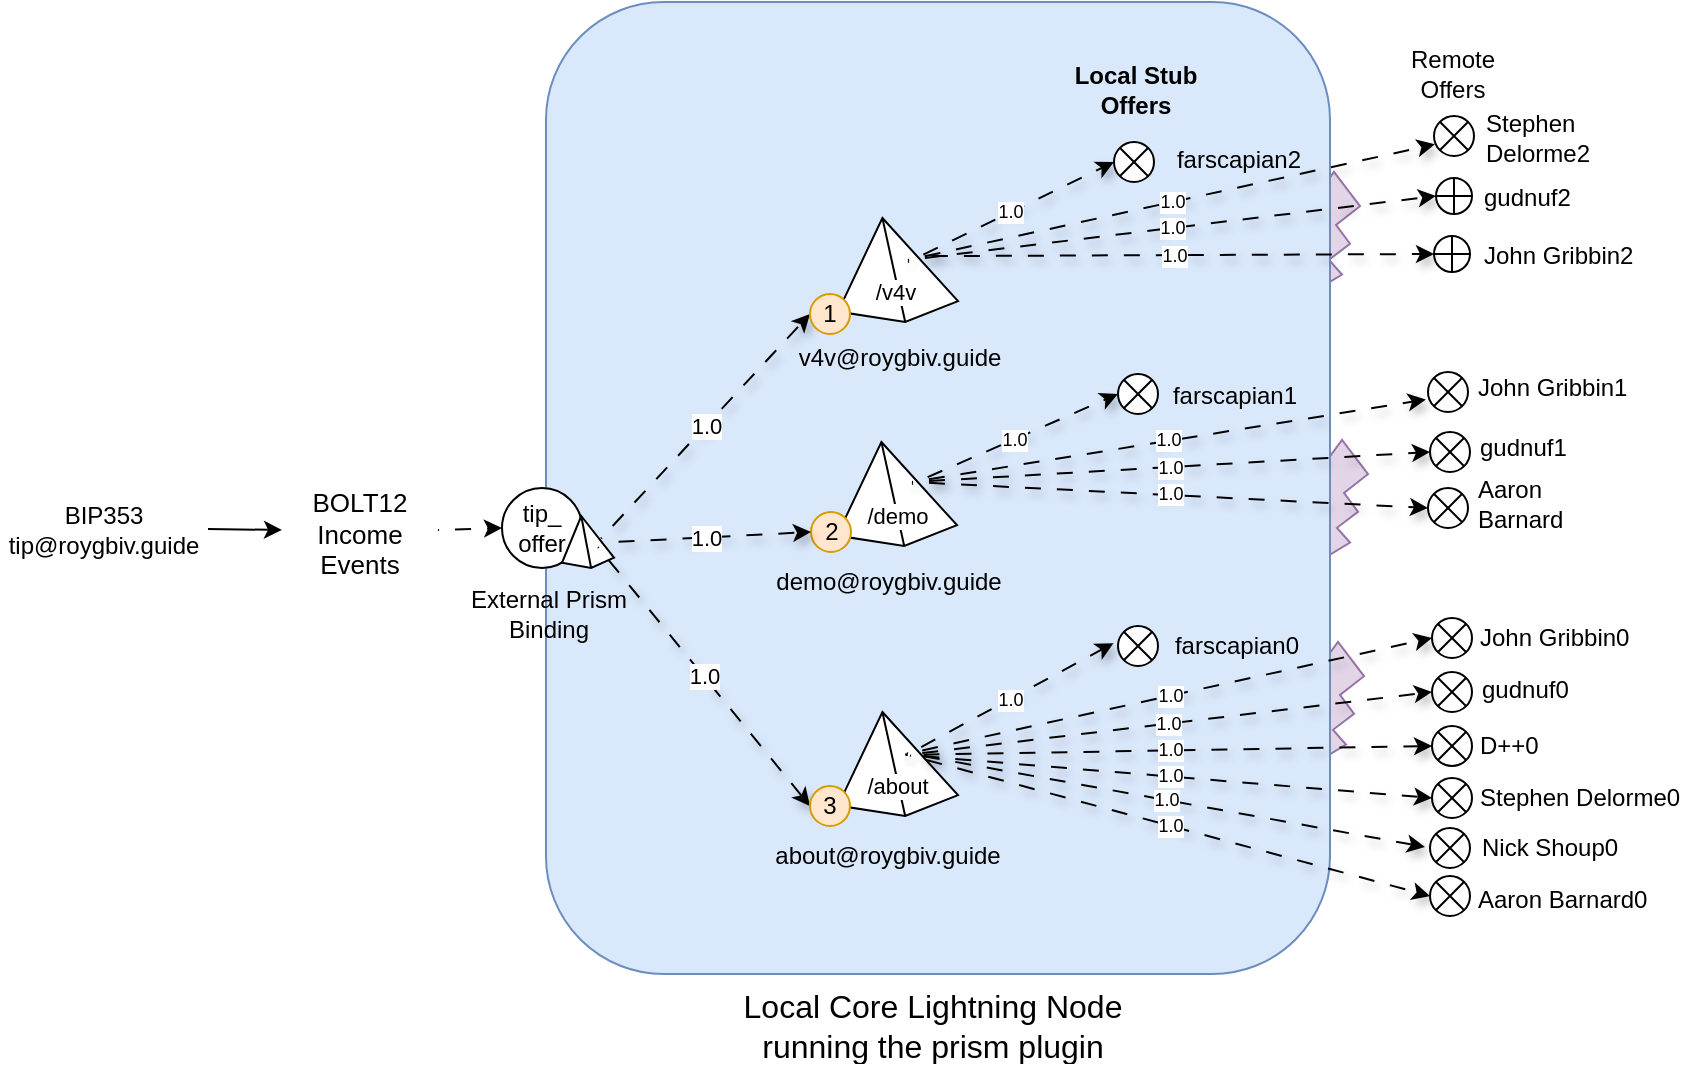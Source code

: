 <mxfile version="24.8.3" pages="3">
  <diagram name="v4v_split" id="5v8HJ1yWOcfsFn8PfRNU">
    <mxGraphModel dx="1219" dy="407" grid="0" gridSize="10" guides="0" tooltips="1" connect="1" arrows="1" fold="1" page="0" pageScale="1" pageWidth="850" pageHeight="1100" math="0" shadow="0">
      <root>
        <mxCell id="0" />
        <mxCell id="1" parent="0" />
        <mxCell id="z_-p57ebJY1skzvCn1GH-135" value="" style="verticalLabelPosition=bottom;verticalAlign=top;html=1;shape=mxgraph.basic.flash;fontFamily=Helvetica;fontSize=11;labelBackgroundColor=default;fillColor=#e1d5e7;strokeColor=#9673a6;" parent="1" vertex="1">
          <mxGeometry x="517" y="337" width="30" height="64" as="geometry" />
        </mxCell>
        <mxCell id="z_-p57ebJY1skzvCn1GH-134" value="" style="verticalLabelPosition=bottom;verticalAlign=top;html=1;shape=mxgraph.basic.flash;fontFamily=Helvetica;fontSize=11;labelBackgroundColor=default;fillColor=#e1d5e7;strokeColor=#9673a6;" parent="1" vertex="1">
          <mxGeometry x="519" y="236" width="30" height="64" as="geometry" />
        </mxCell>
        <mxCell id="z_-p57ebJY1skzvCn1GH-101" value="" style="verticalLabelPosition=bottom;verticalAlign=top;html=1;shape=mxgraph.basic.flash;fontFamily=Helvetica;fontSize=11;labelBackgroundColor=default;fillColor=#e1d5e7;strokeColor=#9673a6;" parent="1" vertex="1">
          <mxGeometry x="515" y="102" width="30" height="64" as="geometry" />
        </mxCell>
        <mxCell id="z_-p57ebJY1skzvCn1GH-82" value="" style="rounded=1;whiteSpace=wrap;html=1;fillColor=#dae8fc;strokeColor=#6c8ebf;" parent="1" vertex="1">
          <mxGeometry x="138" y="17" width="392" height="486" as="geometry" />
        </mxCell>
        <mxCell id="z_-p57ebJY1skzvCn1GH-83" value="tip_&lt;br&gt;offer" style="ellipse;whiteSpace=wrap;html=1;aspect=fixed;direction=south;" parent="1" vertex="1">
          <mxGeometry x="116" y="260" width="40" height="40" as="geometry" />
        </mxCell>
        <mxCell id="z_-p57ebJY1skzvCn1GH-84" value="BOLT12 Income Events" style="text;html=1;whiteSpace=wrap;overflow=hidden;rounded=0;fontSize=13;align=center;labelBorderColor=none;" parent="1" vertex="1">
          <mxGeometry x="6" y="253" width="78" height="56" as="geometry" />
        </mxCell>
        <mxCell id="z_-p57ebJY1skzvCn1GH-85" value="" style="endArrow=classic;html=1;rounded=0;exitX=1;exitY=0.5;exitDx=0;exitDy=0;entryX=0.5;entryY=1;entryDx=0;entryDy=0;flowAnimation=1;" parent="1" source="z_-p57ebJY1skzvCn1GH-84" target="z_-p57ebJY1skzvCn1GH-83" edge="1">
          <mxGeometry width="50" height="50" relative="1" as="geometry">
            <mxPoint x="20" y="326" as="sourcePoint" />
            <mxPoint x="136" y="116" as="targetPoint" />
          </mxGeometry>
        </mxCell>
        <mxCell id="z_-p57ebJY1skzvCn1GH-86" value="" style="verticalLabelPosition=bottom;verticalAlign=top;html=1;shape=mxgraph.basic.pyramid;dx1=0.37;dx2=0.56;dy1=0.9;dy2=0.8;" parent="1" vertex="1">
          <mxGeometry x="146" y="274" width="26" height="26" as="geometry" />
        </mxCell>
        <mxCell id="z_-p57ebJY1skzvCn1GH-87" value="Local Stub Offers" style="text;html=1;align=center;verticalAlign=middle;whiteSpace=wrap;rounded=0;fontStyle=1" parent="1" vertex="1">
          <mxGeometry x="389" y="46" width="88" height="30" as="geometry" />
        </mxCell>
        <mxCell id="z_-p57ebJY1skzvCn1GH-88" value="Remote Offers" style="text;html=1;align=center;verticalAlign=middle;whiteSpace=wrap;rounded=0;" parent="1" vertex="1">
          <mxGeometry x="557" y="38" width="69" height="30" as="geometry" />
        </mxCell>
        <mxCell id="z_-p57ebJY1skzvCn1GH-89" value="1.0" style="endArrow=classic;html=1;rounded=0;shadow=1;flowAnimation=1;entryX=0.5;entryY=1;entryDx=0;entryDy=0;exitX=0.751;exitY=0.432;exitDx=0;exitDy=0;exitPerimeter=0;" parent="1" source="z_-p57ebJY1skzvCn1GH-86" target="z_-p57ebJY1skzvCn1GH-111" edge="1">
          <mxGeometry width="50" height="50" relative="1" as="geometry">
            <mxPoint x="199" y="248.515" as="sourcePoint" />
            <mxPoint x="323.7" y="214.78" as="targetPoint" />
          </mxGeometry>
        </mxCell>
        <mxCell id="z_-p57ebJY1skzvCn1GH-90" value="" style="shape=orEllipse;perimeter=ellipsePerimeter;whiteSpace=wrap;html=1;backgroundOutline=1;" parent="1" vertex="1">
          <mxGeometry x="582" y="134" width="18" height="18" as="geometry" />
        </mxCell>
        <mxCell id="z_-p57ebJY1skzvCn1GH-91" value="External Prism Binding" style="text;html=1;align=center;verticalAlign=middle;whiteSpace=wrap;rounded=0;" parent="1" vertex="1">
          <mxGeometry x="97" y="307" width="85" height="31" as="geometry" />
        </mxCell>
        <mxCell id="z_-p57ebJY1skzvCn1GH-92" value="&lt;font style=&quot;font-size: 9px;&quot;&gt;1.0&lt;/font&gt;" style="endArrow=classic;html=1;rounded=0;shadow=1;flowAnimation=1;entryX=0;entryY=0.5;entryDx=0;entryDy=0;exitX=0.64;exitY=0.367;exitDx=0;exitDy=0;exitPerimeter=0;fontSize=9;" parent="1" source="z_-p57ebJY1skzvCn1GH-110" target="z_-p57ebJY1skzvCn1GH-90" edge="1">
          <mxGeometry width="50" height="50" relative="1" as="geometry">
            <mxPoint x="170" y="161" as="sourcePoint" />
            <mxPoint x="270" y="102" as="targetPoint" />
          </mxGeometry>
        </mxCell>
        <mxCell id="z_-p57ebJY1skzvCn1GH-93" value="" style="shape=sumEllipse;perimeter=ellipsePerimeter;whiteSpace=wrap;html=1;backgroundOutline=1;fontFamily=Helvetica;fontSize=11;fontColor=default;labelBackgroundColor=default;" parent="1" vertex="1">
          <mxGeometry x="582" y="74" width="20" height="20" as="geometry" />
        </mxCell>
        <mxCell id="z_-p57ebJY1skzvCn1GH-96" value="" style="shape=sumEllipse;perimeter=ellipsePerimeter;whiteSpace=wrap;html=1;backgroundOutline=1;fontFamily=Helvetica;fontSize=11;fontColor=default;labelBackgroundColor=default;" parent="1" vertex="1">
          <mxGeometry x="580" y="232" width="20" height="20" as="geometry" />
        </mxCell>
        <mxCell id="z_-p57ebJY1skzvCn1GH-97" value="" style="shape=sumEllipse;perimeter=ellipsePerimeter;whiteSpace=wrap;html=1;backgroundOutline=1;fontFamily=Helvetica;fontSize=11;fontColor=default;labelBackgroundColor=default;" parent="1" vertex="1">
          <mxGeometry x="581" y="405" width="20" height="20" as="geometry" />
        </mxCell>
        <mxCell id="z_-p57ebJY1skzvCn1GH-98" value="" style="shape=sumEllipse;perimeter=ellipsePerimeter;whiteSpace=wrap;html=1;backgroundOutline=1;fontFamily=Helvetica;fontSize=11;fontColor=default;labelBackgroundColor=default;" parent="1" vertex="1">
          <mxGeometry x="581" y="325" width="20" height="20" as="geometry" />
        </mxCell>
        <mxCell id="z_-p57ebJY1skzvCn1GH-99" value="" style="shape=sumEllipse;perimeter=ellipsePerimeter;whiteSpace=wrap;html=1;backgroundOutline=1;fontFamily=Helvetica;fontSize=11;fontColor=default;labelBackgroundColor=default;" parent="1" vertex="1">
          <mxGeometry x="581" y="352" width="20" height="20" as="geometry" />
        </mxCell>
        <mxCell id="z_-p57ebJY1skzvCn1GH-100" value="" style="shape=sumEllipse;perimeter=ellipsePerimeter;whiteSpace=wrap;html=1;backgroundOutline=1;fontFamily=Helvetica;fontSize=11;fontColor=default;labelBackgroundColor=default;" parent="1" vertex="1">
          <mxGeometry x="581" y="379" width="20" height="20" as="geometry" />
        </mxCell>
        <mxCell id="z_-p57ebJY1skzvCn1GH-102" value="&lt;span style=&quot;color: rgb(0, 0, 0); font-family: Helvetica; font-size: 16px; font-style: normal; font-variant-ligatures: normal; font-variant-caps: normal; font-weight: 400; letter-spacing: normal; orphans: 2; text-align: center; text-indent: 0px; text-transform: none; widows: 2; word-spacing: 0px; -webkit-text-stroke-width: 0px; white-space: normal; background-color: rgb(255, 255, 255); text-decoration-thickness: initial; text-decoration-style: initial; text-decoration-color: initial; float: none; display: inline !important;&quot;&gt;Local Core Lightning Node&lt;/span&gt;&lt;div&gt;running the prism plugin&lt;/div&gt;" style="text;html=1;align=center;verticalAlign=middle;whiteSpace=wrap;rounded=0;fontFamily=Helvetica;fontSize=16;fontColor=default;labelBackgroundColor=default;" parent="1" vertex="1">
          <mxGeometry x="231" y="511" width="201" height="35" as="geometry" />
        </mxCell>
        <mxCell id="z_-p57ebJY1skzvCn1GH-105" value="/" style="group" parent="1" vertex="1" connectable="0">
          <mxGeometry x="270.5" y="237" width="73" height="55" as="geometry" />
        </mxCell>
        <mxCell id="z_-p57ebJY1skzvCn1GH-106" value="" style="verticalLabelPosition=bottom;verticalAlign=top;html=1;shape=mxgraph.basic.pyramid;dx1=0.37;dx2=0.56;dy1=0.9;dy2=0.8;" parent="z_-p57ebJY1skzvCn1GH-105" vertex="1">
          <mxGeometry x="13" width="60" height="52" as="geometry" />
        </mxCell>
        <mxCell id="z_-p57ebJY1skzvCn1GH-107" value="/demo" style="text;html=1;align=center;verticalAlign=middle;whiteSpace=wrap;rounded=0;fontFamily=Helvetica;fontSize=11;fontColor=default;labelBackgroundColor=default;" parent="z_-p57ebJY1skzvCn1GH-105" vertex="1">
          <mxGeometry x="13" y="22" width="60" height="30" as="geometry" />
        </mxCell>
        <mxCell id="z_-p57ebJY1skzvCn1GH-108" value="2" style="ellipse;whiteSpace=wrap;html=1;aspect=fixed;direction=south;fillColor=#ffe6cc;strokeColor=#d79b00;" parent="z_-p57ebJY1skzvCn1GH-105" vertex="1">
          <mxGeometry y="35" width="20" height="20" as="geometry" />
        </mxCell>
        <mxCell id="z_-p57ebJY1skzvCn1GH-109" value="Prism_A" style="text;html=1;align=center;verticalAlign=middle;whiteSpace=wrap;rounded=0;fontFamily=Helvetica;fontSize=11;fontColor=default;labelBackgroundColor=default;" parent="1" vertex="1">
          <mxGeometry x="284" y="147" width="60" height="30" as="geometry" />
        </mxCell>
        <mxCell id="z_-p57ebJY1skzvCn1GH-110" value="" style="verticalLabelPosition=bottom;verticalAlign=top;html=1;shape=mxgraph.basic.pyramid;dx1=0.37;dx2=0.56;dy1=0.9;dy2=0.8;" parent="1" vertex="1">
          <mxGeometry x="284" y="125" width="60" height="52" as="geometry" />
        </mxCell>
        <mxCell id="z_-p57ebJY1skzvCn1GH-111" value="1" style="ellipse;whiteSpace=wrap;html=1;aspect=fixed;direction=south;fillColor=#ffe6cc;strokeColor=#d79b00;" parent="1" vertex="1">
          <mxGeometry x="270" y="163" width="20" height="20" as="geometry" />
        </mxCell>
        <mxCell id="z_-p57ebJY1skzvCn1GH-112" value="/v4v" style="text;html=1;align=center;verticalAlign=middle;whiteSpace=wrap;rounded=0;fontFamily=Helvetica;fontSize=11;fontColor=default;labelBackgroundColor=default;" parent="1" vertex="1">
          <mxGeometry x="283" y="148" width="60" height="28" as="geometry" />
        </mxCell>
        <mxCell id="z_-p57ebJY1skzvCn1GH-113" value="1.0" style="endArrow=classic;html=1;rounded=0;shadow=1;flowAnimation=1;entryX=0.5;entryY=1;entryDx=0;entryDy=0;exitX=0.76;exitY=0.514;exitDx=0;exitDy=0;exitPerimeter=0;" parent="1" source="z_-p57ebJY1skzvCn1GH-86" target="z_-p57ebJY1skzvCn1GH-108" edge="1">
          <mxGeometry width="50" height="50" relative="1" as="geometry">
            <mxPoint x="199" y="263.125" as="sourcePoint" />
            <mxPoint x="392" y="222" as="targetPoint" />
          </mxGeometry>
        </mxCell>
        <mxCell id="z_-p57ebJY1skzvCn1GH-114" value="1.0" style="endArrow=classic;html=1;rounded=0;shadow=1;flowAnimation=1;entryX=0.5;entryY=1;entryDx=0;entryDy=0;exitX=0.693;exitY=0.599;exitDx=0;exitDy=0;exitPerimeter=0;" parent="1" source="z_-p57ebJY1skzvCn1GH-86" target="z_-p57ebJY1skzvCn1GH-147" edge="1">
          <mxGeometry width="50" height="50" relative="1" as="geometry">
            <mxPoint x="166.124" y="317.936" as="sourcePoint" />
            <mxPoint x="402" y="298" as="targetPoint" />
          </mxGeometry>
        </mxCell>
        <mxCell id="z_-p57ebJY1skzvCn1GH-116" value="about@roygbiv.guide" style="text;html=1;align=center;verticalAlign=middle;whiteSpace=wrap;rounded=0;fontSize=12;" parent="1" vertex="1">
          <mxGeometry x="245" y="428" width="128" height="31" as="geometry" />
        </mxCell>
        <mxCell id="z_-p57ebJY1skzvCn1GH-133" value="BIP353 tip@roygbiv.guide" style="text;html=1;align=center;verticalAlign=middle;whiteSpace=wrap;rounded=0;" parent="1" vertex="1">
          <mxGeometry x="-135" y="265" width="104" height="31" as="geometry" />
        </mxCell>
        <mxCell id="z_-p57ebJY1skzvCn1GH-143" value="" style="endArrow=classic;html=1;rounded=0;exitX=1;exitY=0.5;exitDx=0;exitDy=0;entryX=0;entryY=0.5;entryDx=0;entryDy=0;flowAnimation=0;" parent="1" source="z_-p57ebJY1skzvCn1GH-133" target="z_-p57ebJY1skzvCn1GH-84" edge="1">
          <mxGeometry width="50" height="50" relative="1" as="geometry">
            <mxPoint x="94" y="291" as="sourcePoint" />
            <mxPoint x="185" y="290" as="targetPoint" />
          </mxGeometry>
        </mxCell>
        <mxCell id="z_-p57ebJY1skzvCn1GH-145" value="" style="verticalLabelPosition=bottom;verticalAlign=top;html=1;shape=mxgraph.basic.pyramid;dx1=0.37;dx2=0.56;dy1=0.9;dy2=0.8;points=[[0,0,0,0,46.8],[0,0,0,11.1,23.4],[0,0,0,16.8,49.4],[0,0,0,22.2,0],[0,0,0,33.6,52],[0,0,0,41.1,20.8],[0,0,0,46.8,46.8],[0,0,0,60,41.6],[0.57,0.4,0,0,0]];" parent="1" vertex="1">
          <mxGeometry x="284" y="372" width="60" height="52" as="geometry" />
        </mxCell>
        <mxCell id="z_-p57ebJY1skzvCn1GH-146" value="/about" style="text;html=1;align=center;verticalAlign=middle;whiteSpace=wrap;rounded=0;fontFamily=Helvetica;fontSize=11;fontColor=default;labelBackgroundColor=default;" parent="1" vertex="1">
          <mxGeometry x="284" y="394" width="60" height="30" as="geometry" />
        </mxCell>
        <mxCell id="z_-p57ebJY1skzvCn1GH-147" value="3" style="ellipse;whiteSpace=wrap;html=1;aspect=fixed;direction=south;fillColor=#ffe6cc;strokeColor=#d79b00;" parent="1" vertex="1">
          <mxGeometry x="270" y="409" width="20" height="20" as="geometry" />
        </mxCell>
        <mxCell id="z_-p57ebJY1skzvCn1GH-148" value="1.0" style="endArrow=classic;html=1;rounded=0;shadow=1;flowAnimation=1;entryX=-0.111;entryY=0.429;entryDx=0;entryDy=0;exitX=0.568;exitY=-0.014;exitDx=0;exitDy=0;exitPerimeter=0;entryPerimeter=0;fontSize=9;" parent="1" source="z_-p57ebJY1skzvCn1GH-146" target="WWSG65_jaiFAissUuuyy-13" edge="1">
          <mxGeometry width="50" height="50" relative="1" as="geometry">
            <mxPoint x="332" y="163" as="sourcePoint" />
            <mxPoint x="538" y="187" as="targetPoint" />
          </mxGeometry>
        </mxCell>
        <mxCell id="z_-p57ebJY1skzvCn1GH-149" value="1.0" style="endArrow=classic;html=1;rounded=0;shadow=1;flowAnimation=1;exitX=0.563;exitY=-0.032;exitDx=0;exitDy=0;exitPerimeter=0;fontSize=9;entryX=0;entryY=0.5;entryDx=0;entryDy=0;" parent="1" source="z_-p57ebJY1skzvCn1GH-146" target="z_-p57ebJY1skzvCn1GH-98" edge="1">
          <mxGeometry width="50" height="50" relative="1" as="geometry">
            <mxPoint x="328" y="375" as="sourcePoint" />
            <mxPoint x="386" y="339" as="targetPoint" />
          </mxGeometry>
        </mxCell>
        <mxCell id="z_-p57ebJY1skzvCn1GH-150" value="1.0" style="endArrow=classic;html=1;rounded=0;shadow=1;flowAnimation=1;fontSize=9;entryX=0;entryY=0.5;entryDx=0;entryDy=0;exitX=0.561;exitY=-0.015;exitDx=0;exitDy=0;exitPerimeter=0;" parent="1" source="z_-p57ebJY1skzvCn1GH-146" target="z_-p57ebJY1skzvCn1GH-99" edge="1">
          <mxGeometry width="50" height="50" relative="1" as="geometry">
            <mxPoint x="318" y="364" as="sourcePoint" />
            <mxPoint x="405" y="340" as="targetPoint" />
          </mxGeometry>
        </mxCell>
        <mxCell id="z_-p57ebJY1skzvCn1GH-151" value="1.0" style="endArrow=classic;html=1;rounded=0;shadow=1;flowAnimation=1;fontSize=9;entryX=0;entryY=0.5;entryDx=0;entryDy=0;exitX=0.57;exitY=-0.018;exitDx=0;exitDy=0;exitPerimeter=0;" parent="1" source="z_-p57ebJY1skzvCn1GH-146" target="z_-p57ebJY1skzvCn1GH-100" edge="1">
          <mxGeometry width="50" height="50" relative="1" as="geometry">
            <mxPoint x="328" y="374" as="sourcePoint" />
            <mxPoint x="405" y="351" as="targetPoint" />
          </mxGeometry>
        </mxCell>
        <mxCell id="z_-p57ebJY1skzvCn1GH-152" value="1.0" style="endArrow=classic;html=1;rounded=0;shadow=1;flowAnimation=1;fontSize=9;entryX=0;entryY=0.5;entryDx=0;entryDy=0;exitX=0.57;exitY=-0.018;exitDx=0;exitDy=0;exitPerimeter=0;" parent="1" source="z_-p57ebJY1skzvCn1GH-146" target="z_-p57ebJY1skzvCn1GH-97" edge="1">
          <mxGeometry width="50" height="50" relative="1" as="geometry">
            <mxPoint x="338" y="384" as="sourcePoint" />
            <mxPoint x="415" y="361" as="targetPoint" />
          </mxGeometry>
        </mxCell>
        <mxCell id="z_-p57ebJY1skzvCn1GH-153" value="1.0" style="endArrow=classic;html=1;rounded=0;shadow=1;flowAnimation=1;fontSize=9;entryX=-0.125;entryY=0.473;entryDx=0;entryDy=0;entryPerimeter=0;exitX=0.575;exitY=-0.048;exitDx=0;exitDy=0;exitPerimeter=0;" parent="1" source="z_-p57ebJY1skzvCn1GH-146" target="WWSG65_jaiFAissUuuyy-24" edge="1">
          <mxGeometry width="50" height="50" relative="1" as="geometry">
            <mxPoint x="348" y="394" as="sourcePoint" />
            <mxPoint x="425" y="371" as="targetPoint" />
          </mxGeometry>
        </mxCell>
        <mxCell id="z_-p57ebJY1skzvCn1GH-154" value="1.0" style="endArrow=classic;html=1;rounded=0;shadow=1;flowAnimation=1;fontSize=9;entryX=0;entryY=0.5;entryDx=0;entryDy=0;exitX=0.6;exitY=-0.008;exitDx=0;exitDy=0;exitPerimeter=0;horizontal=1;" parent="1" source="z_-p57ebJY1skzvCn1GH-146" target="WWSG65_jaiFAissUuuyy-25" edge="1">
          <mxGeometry width="50" height="50" relative="1" as="geometry">
            <mxPoint x="329" y="374" as="sourcePoint" />
            <mxPoint x="405" y="384" as="targetPoint" />
          </mxGeometry>
        </mxCell>
        <mxCell id="z_-p57ebJY1skzvCn1GH-155" value="1.0" style="endArrow=classic;html=1;rounded=0;shadow=1;flowAnimation=1;entryX=0;entryY=0.5;entryDx=0;entryDy=0;exitX=0.568;exitY=-0.014;exitDx=0;exitDy=0;exitPerimeter=0;fontSize=9;" parent="1" target="WWSG65_jaiFAissUuuyy-11" edge="1">
          <mxGeometry width="50" height="50" relative="1" as="geometry">
            <mxPoint x="321" y="258" as="sourcePoint" />
            <mxPoint x="439" y="215" as="targetPoint" />
          </mxGeometry>
        </mxCell>
        <mxCell id="z_-p57ebJY1skzvCn1GH-156" value="1.0" style="endArrow=classic;html=1;rounded=0;shadow=1;flowAnimation=1;exitX=0.563;exitY=-0.032;exitDx=0;exitDy=0;exitPerimeter=0;fontSize=9;entryX=-0.055;entryY=0.688;entryDx=0;entryDy=0;entryPerimeter=0;" parent="1" target="WWSG65_jaiFAissUuuyy-19" edge="1">
          <mxGeometry width="50" height="50" relative="1" as="geometry">
            <mxPoint x="321" y="257" as="sourcePoint" />
            <mxPoint x="435" y="229.24" as="targetPoint" />
          </mxGeometry>
        </mxCell>
        <mxCell id="z_-p57ebJY1skzvCn1GH-157" value="1.0" style="endArrow=classic;html=1;rounded=0;shadow=1;flowAnimation=1;fontSize=9;entryX=0;entryY=0.5;entryDx=0;entryDy=0;" parent="1" target="z_-p57ebJY1skzvCn1GH-96" edge="1">
          <mxGeometry width="50" height="50" relative="1" as="geometry">
            <mxPoint x="321" y="257" as="sourcePoint" />
            <mxPoint x="439" y="235" as="targetPoint" />
          </mxGeometry>
        </mxCell>
        <mxCell id="z_-p57ebJY1skzvCn1GH-158" value="1.0" style="endArrow=classic;html=1;rounded=0;shadow=1;flowAnimation=1;fontSize=9;entryX=0;entryY=0.5;entryDx=0;entryDy=0;exitX=0.57;exitY=-0.018;exitDx=0;exitDy=0;exitPerimeter=0;" parent="1" target="WWSG65_jaiFAissUuuyy-21" edge="1">
          <mxGeometry width="50" height="50" relative="1" as="geometry">
            <mxPoint x="321" y="257" as="sourcePoint" />
            <mxPoint x="435" y="253.72" as="targetPoint" />
          </mxGeometry>
        </mxCell>
        <mxCell id="WWSG65_jaiFAissUuuyy-1" value="1.0" style="endArrow=classic;html=1;rounded=0;shadow=1;flowAnimation=1;entryX=0;entryY=0.5;entryDx=0;entryDy=0;exitX=0.568;exitY=-0.014;exitDx=0;exitDy=0;exitPerimeter=0;fontSize=9;" parent="1" target="WWSG65_jaiFAissUuuyy-6" edge="1">
          <mxGeometry width="50" height="50" relative="1" as="geometry">
            <mxPoint x="319" y="147" as="sourcePoint" />
            <mxPoint x="433" y="110" as="targetPoint" />
          </mxGeometry>
        </mxCell>
        <mxCell id="WWSG65_jaiFAissUuuyy-3" value="1.0" style="endArrow=classic;html=1;rounded=0;shadow=1;flowAnimation=1;fontSize=9;entryX=0.023;entryY=0.709;entryDx=0;entryDy=0;entryPerimeter=0;" parent="1" target="z_-p57ebJY1skzvCn1GH-93" edge="1">
          <mxGeometry width="50" height="50" relative="1" as="geometry">
            <mxPoint x="319" y="146" as="sourcePoint" />
            <mxPoint x="433" y="130" as="targetPoint" />
          </mxGeometry>
        </mxCell>
        <mxCell id="WWSG65_jaiFAissUuuyy-4" value="1.0" style="endArrow=classic;html=1;rounded=0;shadow=1;flowAnimation=1;fontSize=9;exitX=0.57;exitY=-0.018;exitDx=0;exitDy=0;exitPerimeter=0;entryX=0;entryY=0.5;entryDx=0;entryDy=0;" parent="1" target="WWSG65_jaiFAissUuuyy-7" edge="1">
          <mxGeometry width="50" height="50" relative="1" as="geometry">
            <mxPoint x="319" y="146" as="sourcePoint" />
            <mxPoint x="644" y="142" as="targetPoint" />
          </mxGeometry>
        </mxCell>
        <mxCell id="WWSG65_jaiFAissUuuyy-6" value="" style="shape=sumEllipse;perimeter=ellipsePerimeter;whiteSpace=wrap;html=1;backgroundOutline=1;fontFamily=Helvetica;fontSize=11;fontColor=default;labelBackgroundColor=default;" parent="1" vertex="1">
          <mxGeometry x="422" y="87" width="20" height="20" as="geometry" />
        </mxCell>
        <mxCell id="WWSG65_jaiFAissUuuyy-7" value="" style="shape=orEllipse;perimeter=ellipsePerimeter;whiteSpace=wrap;html=1;backgroundOutline=1;" parent="1" vertex="1">
          <mxGeometry x="583" y="105" width="18" height="18" as="geometry" />
        </mxCell>
        <mxCell id="WWSG65_jaiFAissUuuyy-10" value="farscapian2" style="text;html=1;align=center;verticalAlign=middle;whiteSpace=wrap;rounded=0;" parent="1" vertex="1">
          <mxGeometry x="445" y="81" width="79" height="30" as="geometry" />
        </mxCell>
        <mxCell id="WWSG65_jaiFAissUuuyy-11" value="" style="shape=sumEllipse;perimeter=ellipsePerimeter;whiteSpace=wrap;html=1;backgroundOutline=1;fontFamily=Helvetica;fontSize=11;fontColor=default;labelBackgroundColor=default;" parent="1" vertex="1">
          <mxGeometry x="424" y="203" width="20" height="20" as="geometry" />
        </mxCell>
        <mxCell id="WWSG65_jaiFAissUuuyy-12" value="farscapian1" style="text;html=1;align=center;verticalAlign=middle;whiteSpace=wrap;rounded=0;" parent="1" vertex="1">
          <mxGeometry x="445" y="199" width="75" height="30" as="geometry" />
        </mxCell>
        <mxCell id="WWSG65_jaiFAissUuuyy-13" value="" style="shape=sumEllipse;perimeter=ellipsePerimeter;whiteSpace=wrap;html=1;backgroundOutline=1;fontFamily=Helvetica;fontSize=11;fontColor=default;labelBackgroundColor=default;" parent="1" vertex="1">
          <mxGeometry x="424" y="329" width="20" height="20" as="geometry" />
        </mxCell>
        <mxCell id="WWSG65_jaiFAissUuuyy-14" value="farscapian0" style="text;html=1;align=center;verticalAlign=middle;whiteSpace=wrap;rounded=0;" parent="1" vertex="1">
          <mxGeometry x="446" y="324" width="75" height="30" as="geometry" />
        </mxCell>
        <mxCell id="WWSG65_jaiFAissUuuyy-15" value="John Gribbin2" style="text;html=1;align=left;verticalAlign=middle;whiteSpace=wrap;rounded=0;" parent="1" vertex="1">
          <mxGeometry x="605" y="129" width="79" height="30" as="geometry" />
        </mxCell>
        <mxCell id="WWSG65_jaiFAissUuuyy-16" value="gudnuf2" style="text;html=1;align=left;verticalAlign=middle;whiteSpace=wrap;rounded=0;" parent="1" vertex="1">
          <mxGeometry x="605" y="100" width="79" height="30" as="geometry" />
        </mxCell>
        <mxCell id="WWSG65_jaiFAissUuuyy-17" value="Stephen Delorme2" style="text;html=1;align=left;verticalAlign=middle;whiteSpace=wrap;rounded=0;" parent="1" vertex="1">
          <mxGeometry x="606" y="70" width="97" height="30" as="geometry" />
        </mxCell>
        <mxCell id="WWSG65_jaiFAissUuuyy-18" value="gudnuf1" style="text;html=1;align=left;verticalAlign=middle;whiteSpace=wrap;rounded=0;" parent="1" vertex="1">
          <mxGeometry x="603" y="225" width="79" height="30" as="geometry" />
        </mxCell>
        <mxCell id="WWSG65_jaiFAissUuuyy-19" value="" style="shape=sumEllipse;perimeter=ellipsePerimeter;whiteSpace=wrap;html=1;backgroundOutline=1;fontFamily=Helvetica;fontSize=11;fontColor=default;labelBackgroundColor=default;" parent="1" vertex="1">
          <mxGeometry x="579" y="202" width="20" height="20" as="geometry" />
        </mxCell>
        <mxCell id="WWSG65_jaiFAissUuuyy-20" value="John Gribbin1" style="text;html=1;align=left;verticalAlign=middle;whiteSpace=wrap;rounded=0;" parent="1" vertex="1">
          <mxGeometry x="602" y="195" width="79" height="30" as="geometry" />
        </mxCell>
        <mxCell id="WWSG65_jaiFAissUuuyy-21" value="" style="shape=sumEllipse;perimeter=ellipsePerimeter;whiteSpace=wrap;html=1;backgroundOutline=1;fontFamily=Helvetica;fontSize=11;fontColor=default;labelBackgroundColor=default;" parent="1" vertex="1">
          <mxGeometry x="579" y="260" width="20" height="20" as="geometry" />
        </mxCell>
        <mxCell id="WWSG65_jaiFAissUuuyy-22" value="Aaron Barnard" style="text;html=1;align=left;verticalAlign=middle;whiteSpace=wrap;rounded=0;" parent="1" vertex="1">
          <mxGeometry x="602" y="253" width="79" height="30" as="geometry" />
        </mxCell>
        <mxCell id="WWSG65_jaiFAissUuuyy-24" value="" style="shape=sumEllipse;perimeter=ellipsePerimeter;whiteSpace=wrap;html=1;backgroundOutline=1;fontFamily=Helvetica;fontSize=11;fontColor=default;labelBackgroundColor=default;" parent="1" vertex="1">
          <mxGeometry x="580" y="430" width="20" height="20" as="geometry" />
        </mxCell>
        <mxCell id="WWSG65_jaiFAissUuuyy-25" value="" style="shape=sumEllipse;perimeter=ellipsePerimeter;whiteSpace=wrap;html=1;backgroundOutline=1;fontFamily=Helvetica;fontSize=11;fontColor=default;labelBackgroundColor=default;" parent="1" vertex="1">
          <mxGeometry x="580" y="454" width="20" height="20" as="geometry" />
        </mxCell>
        <mxCell id="WWSG65_jaiFAissUuuyy-26" value="Aaron Barnard0" style="text;html=1;align=left;verticalAlign=middle;whiteSpace=wrap;rounded=0;" parent="1" vertex="1">
          <mxGeometry x="602" y="459" width="104" height="13" as="geometry" />
        </mxCell>
        <mxCell id="WWSG65_jaiFAissUuuyy-27" value="Nick Shoup0" style="text;html=1;align=left;verticalAlign=middle;whiteSpace=wrap;rounded=0;" parent="1" vertex="1">
          <mxGeometry x="604" y="433" width="79" height="13" as="geometry" />
        </mxCell>
        <mxCell id="WWSG65_jaiFAissUuuyy-28" value="Stephen Delorme0" style="text;html=1;align=left;verticalAlign=middle;whiteSpace=wrap;rounded=0;" parent="1" vertex="1">
          <mxGeometry x="603" y="408" width="105" height="13" as="geometry" />
        </mxCell>
        <mxCell id="WWSG65_jaiFAissUuuyy-29" value="D++0" style="text;html=1;align=left;verticalAlign=middle;whiteSpace=wrap;rounded=0;" parent="1" vertex="1">
          <mxGeometry x="603" y="382" width="105" height="13" as="geometry" />
        </mxCell>
        <mxCell id="WWSG65_jaiFAissUuuyy-30" value="gudnuf0" style="text;html=1;align=left;verticalAlign=middle;whiteSpace=wrap;rounded=0;" parent="1" vertex="1">
          <mxGeometry x="604" y="354" width="105" height="13" as="geometry" />
        </mxCell>
        <mxCell id="WWSG65_jaiFAissUuuyy-31" value="John Gribbin0" style="text;html=1;align=left;verticalAlign=middle;whiteSpace=wrap;rounded=0;" parent="1" vertex="1">
          <mxGeometry x="603" y="320" width="79" height="30" as="geometry" />
        </mxCell>
        <mxCell id="RlnOubEPsZw49JGZD60M-1" value="demo@roygbiv.guide" style="text;html=1;align=center;verticalAlign=middle;whiteSpace=wrap;rounded=0;fontSize=12;" parent="1" vertex="1">
          <mxGeometry x="249" y="291" width="121" height="31" as="geometry" />
        </mxCell>
        <mxCell id="RlnOubEPsZw49JGZD60M-2" value="v4v@roygbiv.guide" style="text;html=1;align=center;verticalAlign=middle;whiteSpace=wrap;rounded=0;fontSize=12;" parent="1" vertex="1">
          <mxGeometry x="258" y="179" width="114" height="31" as="geometry" />
        </mxCell>
      </root>
    </mxGraphModel>
  </diagram>
  <diagram id="Xpvqxq166OZ413MNnizn" name="lnplay_qrcode_icon">
    <mxGraphModel dx="2497" dy="1930" grid="1" gridSize="10" guides="1" tooltips="1" connect="1" arrows="1" fold="1" page="1" pageScale="1" pageWidth="850" pageHeight="1100" math="0" shadow="0">
      <root>
        <mxCell id="0" />
        <mxCell id="1" parent="0" />
        <mxCell id="RHqNWIXVtRHcvSJbDorY-1" value="" style="rounded=1;whiteSpace=wrap;html=1;strokeWidth=4;" vertex="1" parent="1">
          <mxGeometry x="-540" y="-620" width="240" height="240" as="geometry" />
        </mxCell>
        <mxCell id="RHqNWIXVtRHcvSJbDorY-2" value="" style="verticalLabelPosition=bottom;verticalAlign=top;html=1;shape=mxgraph.basic.pyramid;dx1=0.4;dx2=0.6;dy1=0.9;dy2=0.8;strokeWidth=3;" vertex="1" parent="1">
          <mxGeometry x="-469" y="-571" width="100" height="100" as="geometry" />
        </mxCell>
        <mxCell id="RHqNWIXVtRHcvSJbDorY-3" value="&lt;font&gt;lnplay.guide/prism&lt;/font&gt;" style="text;html=1;align=center;verticalAlign=middle;whiteSpace=wrap;rounded=0;fontSize=20;fontStyle=0;fontFamily=Helvetica;labelBackgroundColor=none;labelBorderColor=none;textShadow=1;" vertex="1" parent="1">
          <mxGeometry x="-540" y="-450" width="240" height="30" as="geometry" />
        </mxCell>
        <mxCell id="RHqNWIXVtRHcvSJbDorY-4" value="BOLT12" style="endArrow=classic;html=1;rounded=0;flowAnimation=0;strokeWidth=2;shadow=0;endFill=1;" edge="1" parent="1">
          <mxGeometry x="-0.218" width="50" height="50" relative="1" as="geometry">
            <mxPoint x="-511" y="-522" as="sourcePoint" />
            <mxPoint x="-430" y="-523" as="targetPoint" />
            <mxPoint as="offset" />
          </mxGeometry>
        </mxCell>
        <mxCell id="RHqNWIXVtRHcvSJbDorY-5" value="" style="endArrow=classic;html=1;rounded=0;flowAnimation=0;strokeWidth=3;fillColor=#dae8fc;strokeColor=#6c8ebf;endFill=1;" edge="1" parent="1">
          <mxGeometry x="-0.218" width="50" height="50" relative="1" as="geometry">
            <mxPoint x="-412" y="-524" as="sourcePoint" />
            <mxPoint x="-364" y="-561" as="targetPoint" />
            <mxPoint as="offset" />
          </mxGeometry>
        </mxCell>
        <mxCell id="RHqNWIXVtRHcvSJbDorY-6" value="" style="endArrow=classic;html=1;rounded=0;flowAnimation=0;strokeWidth=3;fillColor=#f8cecc;strokeColor=#b85450;endFill=1;" edge="1" parent="1">
          <mxGeometry x="-0.218" width="50" height="50" relative="1" as="geometry">
            <mxPoint x="-412" y="-524" as="sourcePoint" />
            <mxPoint x="-352" y="-534" as="targetPoint" />
            <mxPoint as="offset" />
          </mxGeometry>
        </mxCell>
        <mxCell id="RHqNWIXVtRHcvSJbDorY-7" value="" style="endArrow=classic;html=1;rounded=1;flowAnimation=0;strokeWidth=3;curved=0;fillColor=#e1d5e7;strokeColor=#9673a6;endFill=1;" edge="1" parent="1">
          <mxGeometry x="-0.218" width="50" height="50" relative="1" as="geometry">
            <mxPoint x="-412" y="-524" as="sourcePoint" />
            <mxPoint x="-351" y="-505" as="targetPoint" />
            <mxPoint as="offset" />
          </mxGeometry>
        </mxCell>
      </root>
    </mxGraphModel>
  </diagram>
  <diagram id="WAKGSx_bgQ7qGnHFPQLD" name="blog">
    <mxGraphModel dx="1647" dy="830" grid="1" gridSize="10" guides="1" tooltips="1" connect="1" arrows="1" fold="1" page="1" pageScale="1" pageWidth="850" pageHeight="1100" math="0" shadow="0">
      <root>
        <mxCell id="0" />
        <mxCell id="1" parent="0" />
        <mxCell id="O2gq49gWL3Wfk9FGPuPg-1" value="BIP353&lt;div&gt;post1@blog.roygbiv.guide&lt;/div&gt;" style="text;html=1;align=right;verticalAlign=middle;whiteSpace=wrap;rounded=0;" vertex="1" parent="1">
          <mxGeometry x="256" y="609.5" width="80" height="29" as="geometry" />
        </mxCell>
        <mxCell id="O2gq49gWL3Wfk9FGPuPg-2" value="" style="curved=1;endArrow=classic;html=1;rounded=0;" edge="1" parent="1" source="O2gq49gWL3Wfk9FGPuPg-1">
          <mxGeometry width="50" height="50" relative="1" as="geometry">
            <mxPoint x="326" y="624" as="sourcePoint" />
            <mxPoint x="366" y="624" as="targetPoint" />
            <Array as="points">
              <mxPoint x="346" y="624" />
            </Array>
          </mxGeometry>
        </mxCell>
        <mxCell id="O2gq49gWL3Wfk9FGPuPg-3" value="BIP353&lt;div&gt;post0@blog.roygbiv.guide&lt;/div&gt;" style="text;html=1;align=right;verticalAlign=middle;whiteSpace=wrap;rounded=0;" vertex="1" parent="1">
          <mxGeometry x="259" y="531" width="80" height="29" as="geometry" />
        </mxCell>
        <mxCell id="O2gq49gWL3Wfk9FGPuPg-4" value="" style="curved=1;endArrow=classic;html=1;rounded=0;" edge="1" parent="1" source="O2gq49gWL3Wfk9FGPuPg-3">
          <mxGeometry width="50" height="50" relative="1" as="geometry">
            <mxPoint x="336" y="547.5" as="sourcePoint" />
            <mxPoint x="376" y="547.5" as="targetPoint" />
            <Array as="points">
              <mxPoint x="356" y="547.5" />
            </Array>
          </mxGeometry>
        </mxCell>
        <mxCell id="O2gq49gWL3Wfk9FGPuPg-5" value="BIP353&lt;div&gt;post1@blog.roygbiv.guide&lt;/div&gt;" style="text;html=1;align=right;verticalAlign=middle;whiteSpace=wrap;rounded=0;" vertex="1" parent="1">
          <mxGeometry x="250" y="680.5" width="80" height="29" as="geometry" />
        </mxCell>
        <mxCell id="O2gq49gWL3Wfk9FGPuPg-6" value="" style="curved=1;endArrow=classic;html=1;rounded=0;" edge="1" parent="1" source="O2gq49gWL3Wfk9FGPuPg-5">
          <mxGeometry width="50" height="50" relative="1" as="geometry">
            <mxPoint x="325" y="696" as="sourcePoint" />
            <mxPoint x="365" y="696" as="targetPoint" />
            <Array as="points">
              <mxPoint x="345" y="696" />
            </Array>
          </mxGeometry>
        </mxCell>
        <mxCell id="O2gq49gWL3Wfk9FGPuPg-7" value="/blog" style="rounded=1;whiteSpace=wrap;html=1;fillColor=#f8cecc;strokeColor=#b85450;align=right;" vertex="1" parent="1">
          <mxGeometry x="398" y="500" width="190" height="234" as="geometry" />
        </mxCell>
        <mxCell id="O2gq49gWL3Wfk9FGPuPg-8" value="" style="verticalLabelPosition=bottom;verticalAlign=top;html=1;shape=mxgraph.basic.pyramid;dx1=0.51;dx2=0.69;dy1=1;dy2=0.77;fillColor=#bac8d3;strokeColor=#23445d;" vertex="1" parent="1">
          <mxGeometry x="367" y="602" width="60" height="40" as="geometry" />
        </mxCell>
        <mxCell id="O2gq49gWL3Wfk9FGPuPg-9" value="" style="verticalLabelPosition=bottom;verticalAlign=top;html=1;shape=mxgraph.basic.pyramid;dx1=0.51;dx2=0.69;dy1=1;dy2=0.77;fillColor=#fad7ac;strokeColor=#b46504;" vertex="1" parent="1">
          <mxGeometry x="367" y="531" width="60" height="40" as="geometry" />
        </mxCell>
        <mxCell id="O2gq49gWL3Wfk9FGPuPg-10" value="" style="verticalLabelPosition=bottom;verticalAlign=top;html=1;shape=mxgraph.basic.pyramid;dx1=0.51;dx2=0.69;dy1=1;dy2=0.77;fillColor=#fad9d5;strokeColor=#ae4132;" vertex="1" parent="1">
          <mxGeometry x="366" y="674" width="60" height="40" as="geometry" />
        </mxCell>
        <mxCell id="O2gq49gWL3Wfk9FGPuPg-11" value="&lt;ul&gt;&lt;li&gt;author_c&lt;/li&gt;&lt;li&gt;author_d&lt;/li&gt;&lt;li&gt;author_u&lt;/li&gt;&lt;/ul&gt;" style="text;html=1;align=left;verticalAlign=middle;whiteSpace=wrap;rounded=0;" vertex="1" parent="1">
          <mxGeometry x="412" y="537" width="120" height="30" as="geometry" />
        </mxCell>
        <mxCell id="O2gq49gWL3Wfk9FGPuPg-12" value="&lt;ul&gt;&lt;li&gt;author_c&lt;/li&gt;&lt;li&gt;author_d&lt;/li&gt;&lt;li&gt;author_u&lt;/li&gt;&lt;/ul&gt;" style="text;html=1;align=left;verticalAlign=middle;whiteSpace=wrap;rounded=0;" vertex="1" parent="1">
          <mxGeometry x="410" y="607" width="120" height="30" as="geometry" />
        </mxCell>
        <mxCell id="O2gq49gWL3Wfk9FGPuPg-13" value="&lt;ul&gt;&lt;li&gt;author_c&lt;/li&gt;&lt;li&gt;author_d&lt;/li&gt;&lt;li&gt;author_u&lt;/li&gt;&lt;/ul&gt;" style="text;html=1;align=left;verticalAlign=middle;whiteSpace=wrap;rounded=0;" vertex="1" parent="1">
          <mxGeometry x="410" y="679.5" width="120" height="30" as="geometry" />
        </mxCell>
        <mxCell id="O2gq49gWL3Wfk9FGPuPg-14" value="prism-a" style="text;html=1;align=center;verticalAlign=middle;whiteSpace=wrap;rounded=0;fontSize=6;" vertex="1" parent="1">
          <mxGeometry x="361" y="547" width="60" height="30" as="geometry" />
        </mxCell>
        <mxCell id="O2gq49gWL3Wfk9FGPuPg-15" value="prism-b" style="text;html=1;align=center;verticalAlign=middle;whiteSpace=wrap;rounded=0;fontSize=6;" vertex="1" parent="1">
          <mxGeometry x="361" y="618" width="60" height="30" as="geometry" />
        </mxCell>
        <mxCell id="O2gq49gWL3Wfk9FGPuPg-16" value="prism-c" style="text;html=1;align=center;verticalAlign=middle;whiteSpace=wrap;rounded=0;fontSize=6;" vertex="1" parent="1">
          <mxGeometry x="359" y="690" width="60" height="30" as="geometry" />
        </mxCell>
      </root>
    </mxGraphModel>
  </diagram>
</mxfile>
